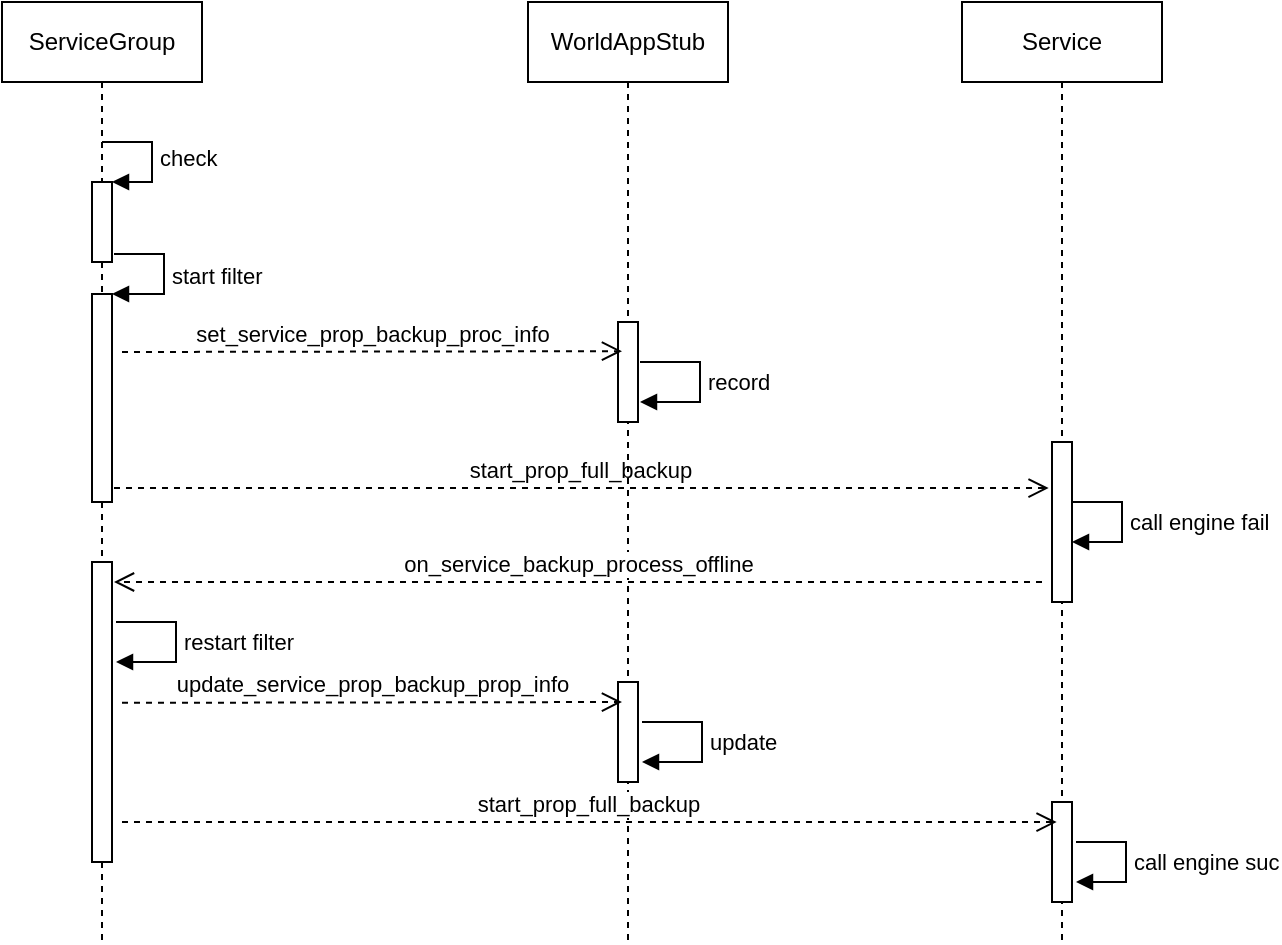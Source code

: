 <mxfile version="15.2.1" type="github" pages="2">
  <diagram id="tKv0VxTw6U8oqhbLYjSn" name="第 1 页">
    <mxGraphModel dx="1100" dy="622" grid="1" gridSize="10" guides="1" tooltips="1" connect="1" arrows="1" fold="1" page="1" pageScale="1" pageWidth="827" pageHeight="1169" math="0" shadow="0">
      <root>
        <mxCell id="0" />
        <mxCell id="1" parent="0" />
        <mxCell id="y-dI7r-PkCuqXCwZw97I-2" value="ServiceGroup" style="shape=umlLifeline;perimeter=lifelinePerimeter;whiteSpace=wrap;html=1;container=1;collapsible=0;recursiveResize=0;outlineConnect=0;" vertex="1" parent="1">
          <mxGeometry x="100" y="130" width="100" height="470" as="geometry" />
        </mxCell>
        <mxCell id="y-dI7r-PkCuqXCwZw97I-3" value="" style="html=1;points=[];perimeter=orthogonalPerimeter;" vertex="1" parent="y-dI7r-PkCuqXCwZw97I-2">
          <mxGeometry x="45" y="90" width="10" height="40" as="geometry" />
        </mxCell>
        <mxCell id="y-dI7r-PkCuqXCwZw97I-4" value="check" style="edgeStyle=orthogonalEdgeStyle;html=1;align=left;spacingLeft=2;endArrow=block;rounded=0;entryX=1;entryY=0;" edge="1" target="y-dI7r-PkCuqXCwZw97I-3" parent="y-dI7r-PkCuqXCwZw97I-2">
          <mxGeometry relative="1" as="geometry">
            <mxPoint x="50" y="70" as="sourcePoint" />
            <Array as="points">
              <mxPoint x="75" y="70" />
            </Array>
          </mxGeometry>
        </mxCell>
        <mxCell id="y-dI7r-PkCuqXCwZw97I-5" value="" style="html=1;points=[];perimeter=orthogonalPerimeter;" vertex="1" parent="y-dI7r-PkCuqXCwZw97I-2">
          <mxGeometry x="45" y="146" width="10" height="104" as="geometry" />
        </mxCell>
        <mxCell id="y-dI7r-PkCuqXCwZw97I-6" value="start filter" style="edgeStyle=orthogonalEdgeStyle;html=1;align=left;spacingLeft=2;endArrow=block;rounded=0;entryX=1;entryY=0;" edge="1" target="y-dI7r-PkCuqXCwZw97I-5" parent="y-dI7r-PkCuqXCwZw97I-2">
          <mxGeometry relative="1" as="geometry">
            <mxPoint x="56" y="126" as="sourcePoint" />
            <Array as="points">
              <mxPoint x="81" y="126" />
              <mxPoint x="81" y="146" />
            </Array>
          </mxGeometry>
        </mxCell>
        <mxCell id="y-dI7r-PkCuqXCwZw97I-19" value="" style="html=1;points=[];perimeter=orthogonalPerimeter;" vertex="1" parent="y-dI7r-PkCuqXCwZw97I-2">
          <mxGeometry x="45" y="280" width="10" height="150" as="geometry" />
        </mxCell>
        <mxCell id="y-dI7r-PkCuqXCwZw97I-7" value="Service" style="shape=umlLifeline;perimeter=lifelinePerimeter;whiteSpace=wrap;html=1;container=1;collapsible=0;recursiveResize=0;outlineConnect=0;" vertex="1" parent="1">
          <mxGeometry x="580" y="130" width="100" height="470" as="geometry" />
        </mxCell>
        <mxCell id="y-dI7r-PkCuqXCwZw97I-9" value="" style="html=1;points=[];perimeter=orthogonalPerimeter;" vertex="1" parent="y-dI7r-PkCuqXCwZw97I-7">
          <mxGeometry x="45" y="220" width="10" height="80" as="geometry" />
        </mxCell>
        <mxCell id="y-dI7r-PkCuqXCwZw97I-25" value="" style="html=1;points=[];perimeter=orthogonalPerimeter;" vertex="1" parent="y-dI7r-PkCuqXCwZw97I-7">
          <mxGeometry x="45" y="400" width="10" height="50" as="geometry" />
        </mxCell>
        <mxCell id="y-dI7r-PkCuqXCwZw97I-10" value="start_prop_full_backup" style="html=1;verticalAlign=bottom;endArrow=open;dashed=1;endSize=8;entryX=-0.167;entryY=0.288;entryDx=0;entryDy=0;entryPerimeter=0;" edge="1" parent="1" target="y-dI7r-PkCuqXCwZw97I-9">
          <mxGeometry relative="1" as="geometry">
            <mxPoint x="156" y="373" as="sourcePoint" />
            <mxPoint x="210" y="340" as="targetPoint" />
          </mxGeometry>
        </mxCell>
        <mxCell id="y-dI7r-PkCuqXCwZw97I-12" value="call engine fail" style="edgeStyle=orthogonalEdgeStyle;html=1;align=left;spacingLeft=2;endArrow=block;rounded=0;entryX=1;entryY=0;" edge="1" parent="1">
          <mxGeometry relative="1" as="geometry">
            <mxPoint x="635" y="380" as="sourcePoint" />
            <Array as="points">
              <mxPoint x="660" y="380" />
            </Array>
            <mxPoint x="635" y="400" as="targetPoint" />
          </mxGeometry>
        </mxCell>
        <mxCell id="y-dI7r-PkCuqXCwZw97I-13" value="WorldAppStub" style="shape=umlLifeline;perimeter=lifelinePerimeter;whiteSpace=wrap;html=1;container=1;collapsible=0;recursiveResize=0;outlineConnect=0;" vertex="1" parent="1">
          <mxGeometry x="363" y="130" width="100" height="470" as="geometry" />
        </mxCell>
        <mxCell id="y-dI7r-PkCuqXCwZw97I-14" value="" style="html=1;points=[];perimeter=orthogonalPerimeter;" vertex="1" parent="y-dI7r-PkCuqXCwZw97I-13">
          <mxGeometry x="45" y="160" width="10" height="50" as="geometry" />
        </mxCell>
        <mxCell id="y-dI7r-PkCuqXCwZw97I-22" value="" style="html=1;points=[];perimeter=orthogonalPerimeter;" vertex="1" parent="y-dI7r-PkCuqXCwZw97I-13">
          <mxGeometry x="45" y="340" width="10" height="50" as="geometry" />
        </mxCell>
        <mxCell id="y-dI7r-PkCuqXCwZw97I-15" value="set_service_prop_backup_proc_info" style="html=1;verticalAlign=bottom;endArrow=open;dashed=1;endSize=8;" edge="1" parent="1">
          <mxGeometry relative="1" as="geometry">
            <mxPoint x="160" y="305" as="sourcePoint" />
            <mxPoint x="410" y="304.58" as="targetPoint" />
          </mxGeometry>
        </mxCell>
        <mxCell id="y-dI7r-PkCuqXCwZw97I-17" value="record" style="edgeStyle=orthogonalEdgeStyle;html=1;align=left;spacingLeft=2;endArrow=block;rounded=0;" edge="1" parent="1">
          <mxGeometry relative="1" as="geometry">
            <mxPoint x="419" y="310" as="sourcePoint" />
            <Array as="points">
              <mxPoint x="449" y="310" />
            </Array>
            <mxPoint x="419" y="330" as="targetPoint" />
          </mxGeometry>
        </mxCell>
        <mxCell id="y-dI7r-PkCuqXCwZw97I-18" value="on_service_backup_process_offline" style="html=1;verticalAlign=bottom;endArrow=open;dashed=1;endSize=8;" edge="1" parent="1">
          <mxGeometry relative="1" as="geometry">
            <mxPoint x="620" y="420" as="sourcePoint" />
            <mxPoint x="156" y="420" as="targetPoint" />
          </mxGeometry>
        </mxCell>
        <mxCell id="y-dI7r-PkCuqXCwZw97I-21" value="restart filter" style="edgeStyle=orthogonalEdgeStyle;html=1;align=left;spacingLeft=2;endArrow=block;rounded=0;" edge="1" parent="1">
          <mxGeometry relative="1" as="geometry">
            <mxPoint x="157" y="440" as="sourcePoint" />
            <Array as="points">
              <mxPoint x="187" y="440" />
            </Array>
            <mxPoint x="157" y="460" as="targetPoint" />
          </mxGeometry>
        </mxCell>
        <mxCell id="y-dI7r-PkCuqXCwZw97I-23" value="update_service_prop_backup_prop_info" style="html=1;verticalAlign=bottom;endArrow=open;dashed=1;endSize=8;" edge="1" parent="1">
          <mxGeometry relative="1" as="geometry">
            <mxPoint x="160" y="480.42" as="sourcePoint" />
            <mxPoint x="410" y="480" as="targetPoint" />
          </mxGeometry>
        </mxCell>
        <mxCell id="y-dI7r-PkCuqXCwZw97I-24" value="update" style="edgeStyle=orthogonalEdgeStyle;html=1;align=left;spacingLeft=2;endArrow=block;rounded=0;" edge="1" parent="1">
          <mxGeometry relative="1" as="geometry">
            <mxPoint x="420" y="490.0" as="sourcePoint" />
            <Array as="points">
              <mxPoint x="450" y="490" />
            </Array>
            <mxPoint x="420" y="510.0" as="targetPoint" />
            <mxPoint as="offset" />
          </mxGeometry>
        </mxCell>
        <mxCell id="y-dI7r-PkCuqXCwZw97I-26" value="start_prop_full_backup" style="html=1;verticalAlign=bottom;endArrow=open;dashed=1;endSize=8;entryX=-0.167;entryY=0.288;entryDx=0;entryDy=0;entryPerimeter=0;" edge="1" parent="1">
          <mxGeometry relative="1" as="geometry">
            <mxPoint x="160" y="540" as="sourcePoint" />
            <mxPoint x="627.33" y="540.04" as="targetPoint" />
          </mxGeometry>
        </mxCell>
        <mxCell id="y-dI7r-PkCuqXCwZw97I-28" value="call engine suc" style="edgeStyle=orthogonalEdgeStyle;html=1;align=left;spacingLeft=2;endArrow=block;rounded=0;entryX=1;entryY=0;" edge="1" parent="1">
          <mxGeometry relative="1" as="geometry">
            <mxPoint x="637" y="550.0" as="sourcePoint" />
            <Array as="points">
              <mxPoint x="662" y="550" />
            </Array>
            <mxPoint x="637" y="570.0" as="targetPoint" />
          </mxGeometry>
        </mxCell>
      </root>
    </mxGraphModel>
  </diagram>
  <diagram id="zxi_lwmYZPfYUa8AvJLk" name="第 2 页">
    <mxGraphModel dx="1320" dy="746" grid="1" gridSize="10" guides="1" tooltips="1" connect="1" arrows="1" fold="1" page="1" pageScale="1" pageWidth="827" pageHeight="1169" math="0" shadow="0">
      <root>
        <mxCell id="sS8XQ_dBg5B_71bUq7rI-0" />
        <mxCell id="sS8XQ_dBg5B_71bUq7rI-1" parent="sS8XQ_dBg5B_71bUq7rI-0" />
      </root>
    </mxGraphModel>
  </diagram>
</mxfile>
